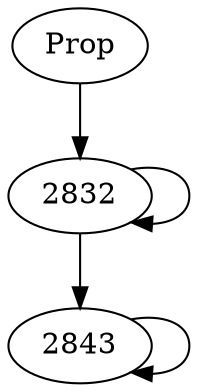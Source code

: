 // Induction Graph of ./tests/nusmvreactorp3
digraph{
  Prop -> 2832
  2832 -> 2832
  2832 -> 2843
  2843 -> 2843
}